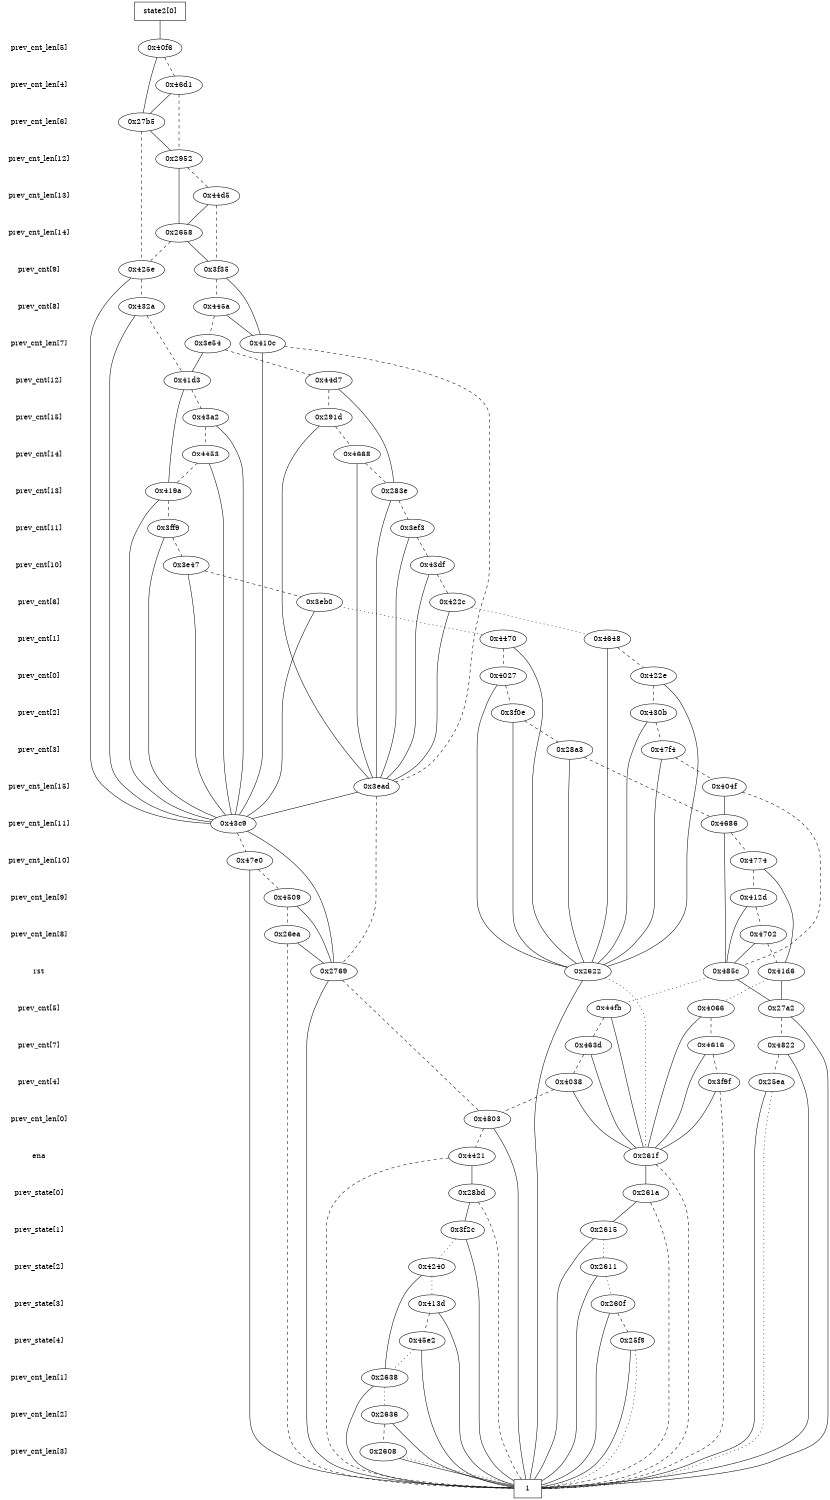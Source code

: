 digraph "DD" {
size = "7.5,10"
center = true;
edge [dir = none];
{ node [shape = plaintext];
  edge [style = invis];
  "CONST NODES" [style = invis];
" prev_cnt_len[5] " -> " prev_cnt_len[4] " -> " prev_cnt_len[6] " -> " prev_cnt_len[12] " -> " prev_cnt_len[13] " -> " prev_cnt_len[14] " -> " prev_cnt[9] " -> " prev_cnt[8] " -> " prev_cnt_len[7] " -> " prev_cnt[12] " -> " prev_cnt[15] " -> " prev_cnt[14] " -> " prev_cnt[13] " -> " prev_cnt[11] " -> " prev_cnt[10] " -> " prev_cnt[6] " -> " prev_cnt[1] " -> " prev_cnt[0] " -> " prev_cnt[2] " -> " prev_cnt[3] " -> " prev_cnt_len[15] " -> " prev_cnt_len[11] " -> " prev_cnt_len[10] " -> " prev_cnt_len[9] " -> " prev_cnt_len[8] " -> " rst " -> " prev_cnt[5] " -> " prev_cnt[7] " -> " prev_cnt[4] " -> " prev_cnt_len[0] " -> " ena " -> " prev_state[0] " -> " prev_state[1] " -> " prev_state[2] " -> " prev_state[3] " -> " prev_state[4] " -> " prev_cnt_len[1] " -> " prev_cnt_len[2] " -> " prev_cnt_len[3] " -> "CONST NODES"; 
}
{ rank = same; node [shape = box]; edge [style = invis];
"  state2[0]  "; }
{ rank = same; " prev_cnt_len[5] ";
"0x40f6";
}
{ rank = same; " prev_cnt_len[4] ";
"0x46d1";
}
{ rank = same; " prev_cnt_len[6] ";
"0x27b5";
}
{ rank = same; " prev_cnt_len[12] ";
"0x2952";
}
{ rank = same; " prev_cnt_len[13] ";
"0x44d5";
}
{ rank = same; " prev_cnt_len[14] ";
"0x2658";
}
{ rank = same; " prev_cnt[9] ";
"0x3f35";
"0x425e";
}
{ rank = same; " prev_cnt[8] ";
"0x432a";
"0x445a";
}
{ rank = same; " prev_cnt_len[7] ";
"0x3e54";
"0x410c";
}
{ rank = same; " prev_cnt[12] ";
"0x44d7";
"0x41d3";
}
{ rank = same; " prev_cnt[15] ";
"0x291d";
"0x43a2";
}
{ rank = same; " prev_cnt[14] ";
"0x4668";
"0x4453";
}
{ rank = same; " prev_cnt[13] ";
"0x283e";
"0x419a";
}
{ rank = same; " prev_cnt[11] ";
"0x3ef3";
"0x3ff9";
}
{ rank = same; " prev_cnt[10] ";
"0x43df";
"0x3e47";
}
{ rank = same; " prev_cnt[6] ";
"0x422c";
"0x3eb0";
}
{ rank = same; " prev_cnt[1] ";
"0x4470";
"0x4648";
}
{ rank = same; " prev_cnt[0] ";
"0x4027";
"0x422e";
}
{ rank = same; " prev_cnt[2] ";
"0x3f0e";
"0x430b";
}
{ rank = same; " prev_cnt[3] ";
"0x47f4";
"0x28a3";
}
{ rank = same; " prev_cnt_len[15] ";
"0x3ead";
"0x404f";
}
{ rank = same; " prev_cnt_len[11] ";
"0x43c9";
"0x4686";
}
{ rank = same; " prev_cnt_len[10] ";
"0x47e0";
"0x4774";
}
{ rank = same; " prev_cnt_len[9] ";
"0x412d";
"0x4509";
}
{ rank = same; " prev_cnt_len[8] ";
"0x4702";
"0x26ea";
}
{ rank = same; " rst ";
"0x41d6";
"0x2622";
"0x485c";
"0x2769";
}
{ rank = same; " prev_cnt[5] ";
"0x44fb";
"0x27a2";
"0x4066";
}
{ rank = same; " prev_cnt[7] ";
"0x4616";
"0x4822";
"0x463d";
}
{ rank = same; " prev_cnt[4] ";
"0x3f9f";
"0x4038";
"0x25ea";
}
{ rank = same; " prev_cnt_len[0] ";
"0x4803";
}
{ rank = same; " ena ";
"0x261f";
"0x4421";
}
{ rank = same; " prev_state[0] ";
"0x28bd";
"0x261a";
}
{ rank = same; " prev_state[1] ";
"0x3f2c";
"0x2615";
}
{ rank = same; " prev_state[2] ";
"0x4240";
"0x2611";
}
{ rank = same; " prev_state[3] ";
"0x260f";
"0x413d";
}
{ rank = same; " prev_state[4] ";
"0x45e2";
"0x25f9";
}
{ rank = same; " prev_cnt_len[1] ";
"0x2638";
}
{ rank = same; " prev_cnt_len[2] ";
"0x2636";
}
{ rank = same; " prev_cnt_len[3] ";
"0x2608";
}
{ rank = same; "CONST NODES";
{ node [shape = box]; "0x25c1";
}
}
"  state2[0]  " -> "0x40f6" [style = solid];
"0x40f6" -> "0x27b5";
"0x40f6" -> "0x46d1" [style = dashed];
"0x46d1" -> "0x27b5";
"0x46d1" -> "0x2952" [style = dashed];
"0x27b5" -> "0x2952";
"0x27b5" -> "0x425e" [style = dashed];
"0x2952" -> "0x2658";
"0x2952" -> "0x44d5" [style = dashed];
"0x44d5" -> "0x2658";
"0x44d5" -> "0x3f35" [style = dashed];
"0x2658" -> "0x3f35";
"0x2658" -> "0x425e" [style = dashed];
"0x3f35" -> "0x410c";
"0x3f35" -> "0x445a" [style = dashed];
"0x425e" -> "0x43c9";
"0x425e" -> "0x432a" [style = dashed];
"0x432a" -> "0x43c9";
"0x432a" -> "0x41d3" [style = dashed];
"0x445a" -> "0x410c";
"0x445a" -> "0x3e54" [style = dashed];
"0x3e54" -> "0x41d3";
"0x3e54" -> "0x44d7" [style = dashed];
"0x410c" -> "0x43c9";
"0x410c" -> "0x3ead" [style = dashed];
"0x44d7" -> "0x283e";
"0x44d7" -> "0x291d" [style = dashed];
"0x41d3" -> "0x419a";
"0x41d3" -> "0x43a2" [style = dashed];
"0x291d" -> "0x3ead";
"0x291d" -> "0x4668" [style = dashed];
"0x43a2" -> "0x43c9";
"0x43a2" -> "0x4453" [style = dashed];
"0x4668" -> "0x3ead";
"0x4668" -> "0x283e" [style = dashed];
"0x4453" -> "0x43c9";
"0x4453" -> "0x419a" [style = dashed];
"0x283e" -> "0x3ead";
"0x283e" -> "0x3ef3" [style = dashed];
"0x419a" -> "0x43c9";
"0x419a" -> "0x3ff9" [style = dashed];
"0x3ef3" -> "0x3ead";
"0x3ef3" -> "0x43df" [style = dashed];
"0x3ff9" -> "0x43c9";
"0x3ff9" -> "0x3e47" [style = dashed];
"0x43df" -> "0x3ead";
"0x43df" -> "0x422c" [style = dashed];
"0x3e47" -> "0x43c9";
"0x3e47" -> "0x3eb0" [style = dashed];
"0x422c" -> "0x3ead";
"0x422c" -> "0x4648" [style = dotted];
"0x3eb0" -> "0x43c9";
"0x3eb0" -> "0x4470" [style = dotted];
"0x4470" -> "0x2622";
"0x4470" -> "0x4027" [style = dashed];
"0x4648" -> "0x2622";
"0x4648" -> "0x422e" [style = dashed];
"0x4027" -> "0x2622";
"0x4027" -> "0x3f0e" [style = dashed];
"0x422e" -> "0x2622";
"0x422e" -> "0x430b" [style = dashed];
"0x3f0e" -> "0x2622";
"0x3f0e" -> "0x28a3" [style = dashed];
"0x430b" -> "0x2622";
"0x430b" -> "0x47f4" [style = dashed];
"0x47f4" -> "0x2622";
"0x47f4" -> "0x404f" [style = dashed];
"0x28a3" -> "0x2622";
"0x28a3" -> "0x4686" [style = dashed];
"0x3ead" -> "0x43c9";
"0x3ead" -> "0x2769" [style = dashed];
"0x404f" -> "0x4686";
"0x404f" -> "0x485c" [style = dashed];
"0x43c9" -> "0x2769";
"0x43c9" -> "0x47e0" [style = dashed];
"0x4686" -> "0x485c";
"0x4686" -> "0x4774" [style = dashed];
"0x47e0" -> "0x25c1";
"0x47e0" -> "0x4509" [style = dashed];
"0x4774" -> "0x41d6";
"0x4774" -> "0x412d" [style = dashed];
"0x412d" -> "0x485c";
"0x412d" -> "0x4702" [style = dashed];
"0x4509" -> "0x2769";
"0x4509" -> "0x26ea" [style = dashed];
"0x4702" -> "0x485c";
"0x4702" -> "0x41d6" [style = dashed];
"0x26ea" -> "0x2769";
"0x26ea" -> "0x25c1" [style = dashed];
"0x41d6" -> "0x27a2";
"0x41d6" -> "0x4066" [style = dotted];
"0x2622" -> "0x25c1";
"0x2622" -> "0x261f" [style = dotted];
"0x485c" -> "0x27a2";
"0x485c" -> "0x44fb" [style = dotted];
"0x2769" -> "0x25c1";
"0x2769" -> "0x4803" [style = dashed];
"0x44fb" -> "0x261f";
"0x44fb" -> "0x463d" [style = dashed];
"0x27a2" -> "0x25c1";
"0x27a2" -> "0x4822" [style = dashed];
"0x4066" -> "0x261f";
"0x4066" -> "0x4616" [style = dashed];
"0x4616" -> "0x261f";
"0x4616" -> "0x3f9f" [style = dashed];
"0x4822" -> "0x25c1";
"0x4822" -> "0x25ea" [style = dashed];
"0x463d" -> "0x261f";
"0x463d" -> "0x4038" [style = dashed];
"0x3f9f" -> "0x261f";
"0x3f9f" -> "0x25c1" [style = dashed];
"0x4038" -> "0x261f";
"0x4038" -> "0x4803" [style = dashed];
"0x25ea" -> "0x25c1";
"0x25ea" -> "0x25c1" [style = dotted];
"0x4803" -> "0x25c1";
"0x4803" -> "0x4421" [style = dashed];
"0x261f" -> "0x261a";
"0x261f" -> "0x25c1" [style = dashed];
"0x4421" -> "0x28bd";
"0x4421" -> "0x25c1" [style = dashed];
"0x28bd" -> "0x3f2c";
"0x28bd" -> "0x25c1" [style = dashed];
"0x261a" -> "0x2615";
"0x261a" -> "0x25c1" [style = dashed];
"0x3f2c" -> "0x25c1";
"0x3f2c" -> "0x4240" [style = dotted];
"0x2615" -> "0x25c1";
"0x2615" -> "0x2611" [style = dotted];
"0x4240" -> "0x2638";
"0x4240" -> "0x413d" [style = dotted];
"0x2611" -> "0x25c1";
"0x2611" -> "0x260f" [style = dotted];
"0x260f" -> "0x25c1";
"0x260f" -> "0x25f9" [style = dashed];
"0x413d" -> "0x25c1";
"0x413d" -> "0x45e2" [style = dashed];
"0x45e2" -> "0x25c1";
"0x45e2" -> "0x2638" [style = dotted];
"0x25f9" -> "0x25c1";
"0x25f9" -> "0x25c1" [style = dotted];
"0x2638" -> "0x25c1";
"0x2638" -> "0x2636" [style = dotted];
"0x2636" -> "0x25c1";
"0x2636" -> "0x2608" [style = dashed];
"0x2608" -> "0x25c1";
"0x2608" -> "0x25c1" [style = dotted];
"0x25c1" [label = "1"];
}
